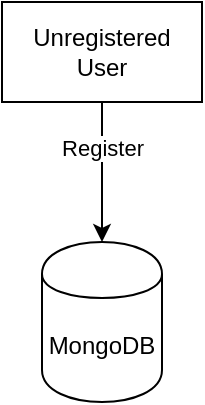 <mxfile version="24.2.0" type="device">
  <diagram name="Page-1" id="c2R_HJTXx0qI99lUliow">
    <mxGraphModel dx="1098" dy="783" grid="1" gridSize="10" guides="1" tooltips="1" connect="1" arrows="1" fold="1" page="1" pageScale="1" pageWidth="850" pageHeight="1100" math="0" shadow="0">
      <root>
        <mxCell id="0" />
        <mxCell id="1" parent="0" />
        <mxCell id="tvyFfB7hzxl0HRXoNPSE-1" value="MongoDB" style="shape=cylinder;whiteSpace=wrap;html=1;boundedLbl=1;backgroundOutline=1;" vertex="1" parent="1">
          <mxGeometry x="210" y="360" width="60" height="80" as="geometry" />
        </mxCell>
        <mxCell id="tvyFfB7hzxl0HRXoNPSE-4" style="edgeStyle=orthogonalEdgeStyle;rounded=0;orthogonalLoop=1;jettySize=auto;html=1;entryX=0.5;entryY=0;entryDx=0;entryDy=0;" edge="1" parent="1" source="tvyFfB7hzxl0HRXoNPSE-3" target="tvyFfB7hzxl0HRXoNPSE-1">
          <mxGeometry relative="1" as="geometry" />
        </mxCell>
        <mxCell id="tvyFfB7hzxl0HRXoNPSE-5" value="Register" style="edgeLabel;html=1;align=center;verticalAlign=middle;resizable=0;points=[];" vertex="1" connectable="0" parent="tvyFfB7hzxl0HRXoNPSE-4">
          <mxGeometry x="-0.349" relative="1" as="geometry">
            <mxPoint as="offset" />
          </mxGeometry>
        </mxCell>
        <mxCell id="tvyFfB7hzxl0HRXoNPSE-3" value="Unregistered&lt;div&gt;User&lt;/div&gt;" style="html=1;dashed=0;whiteSpace=wrap;" vertex="1" parent="1">
          <mxGeometry x="190" y="240" width="100" height="50" as="geometry" />
        </mxCell>
      </root>
    </mxGraphModel>
  </diagram>
</mxfile>
